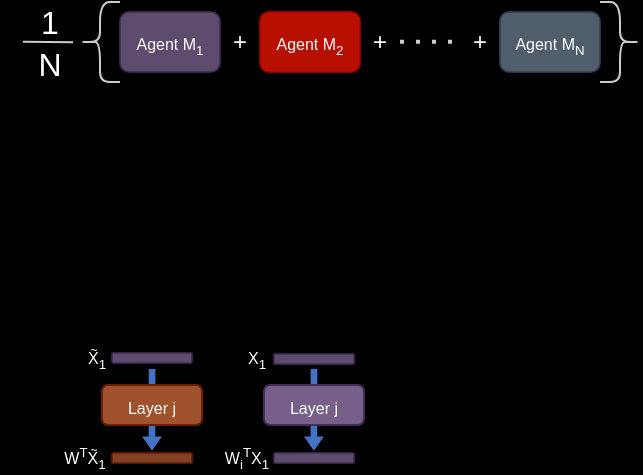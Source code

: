<mxfile version="24.7.17">
  <diagram name="第 1 页" id="Qhw3YGAQM8Dc4AIBDSJ8">
    <mxGraphModel dx="148" dy="86" grid="1" gridSize="10" guides="1" tooltips="1" connect="1" arrows="1" fold="1" page="1" pageScale="1" pageWidth="827" pageHeight="1169" background="#000000" math="0" shadow="0">
      <root>
        <mxCell id="0" />
        <mxCell id="1" parent="0" />
        <mxCell id="4OjQyss1481nJFj07ht_-69" value="" style="shape=flexArrow;endArrow=classic;html=1;rounded=0;strokeColor=#4472C4;endWidth=4.674;endSize=1.594;width=2.344;fillColor=#4472C4;" edge="1" parent="1">
          <mxGeometry width="50" height="50" relative="1" as="geometry">
            <mxPoint x="237" y="803.5" as="sourcePoint" />
            <mxPoint x="236.95" y="844" as="targetPoint" />
            <Array as="points">
              <mxPoint x="236.89" y="803.5" />
            </Array>
          </mxGeometry>
        </mxCell>
        <mxCell id="4OjQyss1481nJFj07ht_-28" value="" style="shape=flexArrow;endArrow=classic;html=1;rounded=0;strokeColor=#4472C4;endWidth=4.674;endSize=1.594;width=2.344;fillColor=#4472C4;" edge="1" parent="1">
          <mxGeometry width="50" height="50" relative="1" as="geometry">
            <mxPoint x="156.04" y="803.5" as="sourcePoint" />
            <mxPoint x="155.99" y="844" as="targetPoint" />
            <Array as="points">
              <mxPoint x="155.93" y="803.5" />
            </Array>
          </mxGeometry>
        </mxCell>
        <mxCell id="4OjQyss1481nJFj07ht_-8" value="&lt;font color=&quot;#ffffff&quot;&gt;+&lt;/font&gt;" style="text;html=1;align=center;verticalAlign=middle;whiteSpace=wrap;rounded=0;opacity=80;" vertex="1" parent="1">
          <mxGeometry x="290" y="625" width="60" height="30" as="geometry" />
        </mxCell>
        <mxCell id="4OjQyss1481nJFj07ht_-13" value="&lt;font style=&quot;font-size: 16px;&quot; color=&quot;#ffffff&quot;&gt;N&lt;/font&gt;" style="text;html=1;align=center;verticalAlign=middle;whiteSpace=wrap;rounded=0;opacity=80;" vertex="1" parent="1">
          <mxGeometry x="80" y="641" width="50" height="20" as="geometry" />
        </mxCell>
        <mxCell id="4OjQyss1481nJFj07ht_-2" value="&lt;font style=&quot;font-size: 8px;&quot;&gt;Agent M&lt;sub&gt;1&lt;/sub&gt;&lt;/font&gt;" style="rounded=1;whiteSpace=wrap;html=1;fillColor=#76608a;strokeColor=#432D57;opacity=80;fontColor=#ffffff;" vertex="1" parent="1">
          <mxGeometry x="140" y="625" width="50" height="30" as="geometry" />
        </mxCell>
        <mxCell id="4OjQyss1481nJFj07ht_-3" value="&lt;font style=&quot;font-size: 8px;&quot;&gt;Agent M&lt;sub&gt;2&lt;/sub&gt;&lt;/font&gt;" style="rounded=1;whiteSpace=wrap;html=1;fillColor=#e51400;strokeColor=#B20000;opacity=80;fontColor=#ffffff;" vertex="1" parent="1">
          <mxGeometry x="210" y="625" width="50" height="30" as="geometry" />
        </mxCell>
        <mxCell id="4OjQyss1481nJFj07ht_-4" value="" style="endArrow=none;dashed=1;html=1;dashPattern=1 3;strokeWidth=2;rounded=0;strokeColor=#FFFFFF;opacity=80;" edge="1" parent="1">
          <mxGeometry width="50" height="50" relative="1" as="geometry">
            <mxPoint x="280" y="639.89" as="sourcePoint" />
            <mxPoint x="310" y="639.89" as="targetPoint" />
          </mxGeometry>
        </mxCell>
        <mxCell id="4OjQyss1481nJFj07ht_-5" value="&lt;font style=&quot;font-size: 8px;&quot;&gt;Agent M&lt;sub&gt;N&lt;/sub&gt;&lt;/font&gt;" style="rounded=1;whiteSpace=wrap;html=1;fillColor=#647687;strokeColor=#314354;opacity=80;fontColor=#ffffff;" vertex="1" parent="1">
          <mxGeometry x="330" y="625" width="50" height="30" as="geometry" />
        </mxCell>
        <mxCell id="4OjQyss1481nJFj07ht_-6" value="&lt;font color=&quot;#ffffff&quot;&gt;+&lt;/font&gt;" style="text;html=1;align=center;verticalAlign=middle;whiteSpace=wrap;rounded=0;opacity=80;" vertex="1" parent="1">
          <mxGeometry x="170" y="625" width="60" height="30" as="geometry" />
        </mxCell>
        <mxCell id="4OjQyss1481nJFj07ht_-7" value="&lt;font color=&quot;#ffffff&quot;&gt;+&lt;/font&gt;" style="text;html=1;align=center;verticalAlign=middle;whiteSpace=wrap;rounded=0;opacity=80;" vertex="1" parent="1">
          <mxGeometry x="240" y="625" width="60" height="30" as="geometry" />
        </mxCell>
        <mxCell id="4OjQyss1481nJFj07ht_-9" value="" style="shape=curlyBracket;whiteSpace=wrap;html=1;rounded=1;labelPosition=left;verticalLabelPosition=middle;align=right;verticalAlign=middle;strokeColor=#FFFFFF;size=0.5;opacity=80;" vertex="1" parent="1">
          <mxGeometry x="120" y="620" width="20" height="40" as="geometry" />
        </mxCell>
        <mxCell id="4OjQyss1481nJFj07ht_-10" value="" style="shape=curlyBracket;whiteSpace=wrap;html=1;rounded=1;flipH=1;labelPosition=right;verticalLabelPosition=middle;align=left;verticalAlign=middle;strokeColor=#FFFFFF;opacity=80;" vertex="1" parent="1">
          <mxGeometry x="380" y="620" width="20" height="40" as="geometry" />
        </mxCell>
        <mxCell id="4OjQyss1481nJFj07ht_-12" value="" style="endArrow=none;html=1;rounded=0;strokeColor=#FFFFFF;opacity=80;" edge="1" parent="1">
          <mxGeometry width="50" height="50" relative="1" as="geometry">
            <mxPoint x="91.5" y="639.91" as="sourcePoint" />
            <mxPoint x="116.5" y="640.07" as="targetPoint" />
          </mxGeometry>
        </mxCell>
        <mxCell id="4OjQyss1481nJFj07ht_-14" value="&lt;font style=&quot;font-size: 16px;&quot; color=&quot;#ffffff&quot;&gt;1&lt;/font&gt;" style="text;html=1;align=center;verticalAlign=middle;whiteSpace=wrap;rounded=0;opacity=80;" vertex="1" parent="1">
          <mxGeometry x="80" y="620" width="50" height="20" as="geometry" />
        </mxCell>
        <mxCell id="4OjQyss1481nJFj07ht_-16" value="&lt;span style=&quot;font-size: 8px;&quot;&gt;Layer j&lt;/span&gt;" style="rounded=1;whiteSpace=wrap;html=1;fillColor=#76608a;strokeColor=#432D57;fontColor=#ffffff;" vertex="1" parent="1">
          <mxGeometry x="212" y="811.5" width="50" height="20" as="geometry" />
        </mxCell>
        <mxCell id="4OjQyss1481nJFj07ht_-18" value="&lt;span style=&quot;font-size: 8px;&quot;&gt;Layer j&lt;/span&gt;" style="rounded=1;whiteSpace=wrap;html=1;fillColor=#a0522d;strokeColor=#6D1F00;fontColor=#ffffff;" vertex="1" parent="1">
          <mxGeometry x="131" y="811.5" width="50" height="20" as="geometry" />
        </mxCell>
        <mxCell id="4OjQyss1481nJFj07ht_-31" value="" style="rounded=1;whiteSpace=wrap;html=1;strokeColor=#432D57;fillColor=#76608a;opacity=80;fontColor=#ffffff;" vertex="1" parent="1">
          <mxGeometry x="217" y="796" width="40" height="5" as="geometry" />
        </mxCell>
        <mxCell id="4OjQyss1481nJFj07ht_-32" value="" style="rounded=1;whiteSpace=wrap;html=1;strokeColor=#432D57;fillColor=#76608a;opacity=80;fontColor=#ffffff;" vertex="1" parent="1">
          <mxGeometry x="136" y="795.5" width="40" height="5" as="geometry" />
        </mxCell>
        <mxCell id="4OjQyss1481nJFj07ht_-34" value="" style="rounded=1;whiteSpace=wrap;html=1;strokeColor=#6D1F00;fillColor=#A0522D;opacity=80;fontColor=#ffffff;" vertex="1" parent="1">
          <mxGeometry x="136" y="845.5" width="40" height="5" as="geometry" />
        </mxCell>
        <mxCell id="4OjQyss1481nJFj07ht_-38" value="" style="rounded=1;whiteSpace=wrap;html=1;strokeColor=#432D57;fillColor=#76608a;opacity=80;fontColor=#ffffff;" vertex="1" parent="1">
          <mxGeometry x="217" y="845.5" width="40" height="5" as="geometry" />
        </mxCell>
        <mxCell id="4OjQyss1481nJFj07ht_-40" value="&lt;font color=&quot;#ffffff&quot; style=&quot;font-size: 8px;&quot;&gt;X&lt;sub&gt;1&lt;/sub&gt;&lt;/font&gt;" style="text;html=1;align=center;verticalAlign=middle;whiteSpace=wrap;rounded=0;" vertex="1" parent="1">
          <mxGeometry x="126" y="795.5" width="5" height="3.5" as="geometry" />
        </mxCell>
        <mxCell id="4OjQyss1481nJFj07ht_-42" value="&lt;font style=&quot;font-size: 8px;&quot; color=&quot;#ffffff&quot;&gt;W&lt;sup&gt;T&lt;/sup&gt;X&lt;sub&gt;1&lt;/sub&gt;&lt;/font&gt;" style="text;html=1;align=center;verticalAlign=middle;whiteSpace=wrap;rounded=0;" vertex="1" parent="1">
          <mxGeometry x="120" y="845.5" width="5" height="3.5" as="geometry" />
        </mxCell>
        <mxCell id="4OjQyss1481nJFj07ht_-43" value="&lt;font style=&quot;font-size: 8px;&quot; color=&quot;#ffffff&quot;&gt;W&lt;sub&gt;i&lt;/sub&gt;&lt;sup&gt;T&lt;/sup&gt;X&lt;sub&gt;1&lt;/sub&gt;&lt;/font&gt;" style="text;html=1;align=center;verticalAlign=middle;whiteSpace=wrap;rounded=0;" vertex="1" parent="1">
          <mxGeometry x="201" y="845.5" width="5" height="3.5" as="geometry" />
        </mxCell>
        <mxCell id="4OjQyss1481nJFj07ht_-67" value="&lt;font style=&quot;font-size: 8px;&quot; color=&quot;#ffffff&quot;&gt;X&lt;sub&gt;1&lt;/sub&gt;&lt;/font&gt;" style="text;html=1;align=center;verticalAlign=middle;whiteSpace=wrap;rounded=0;" vertex="1" parent="1">
          <mxGeometry x="206" y="795" width="5" height="3.5" as="geometry" />
        </mxCell>
        <mxCell id="4OjQyss1481nJFj07ht_-72" value="&lt;font style=&quot;font-size: 6px;&quot; color=&quot;#ffffff&quot;&gt;~&lt;/font&gt;" style="text;html=1;align=center;verticalAlign=middle;whiteSpace=wrap;rounded=0;" vertex="1" parent="1">
          <mxGeometry x="117" y="787" width="20" height="10" as="geometry" />
        </mxCell>
        <mxCell id="4OjQyss1481nJFj07ht_-73" value="&lt;font style=&quot;font-size: 6px;&quot; color=&quot;#ffffff&quot;&gt;~&lt;/font&gt;" style="text;html=1;align=center;verticalAlign=middle;whiteSpace=wrap;rounded=0;" vertex="1" parent="1">
          <mxGeometry x="117" y="836.5" width="20" height="10" as="geometry" />
        </mxCell>
      </root>
    </mxGraphModel>
  </diagram>
</mxfile>
